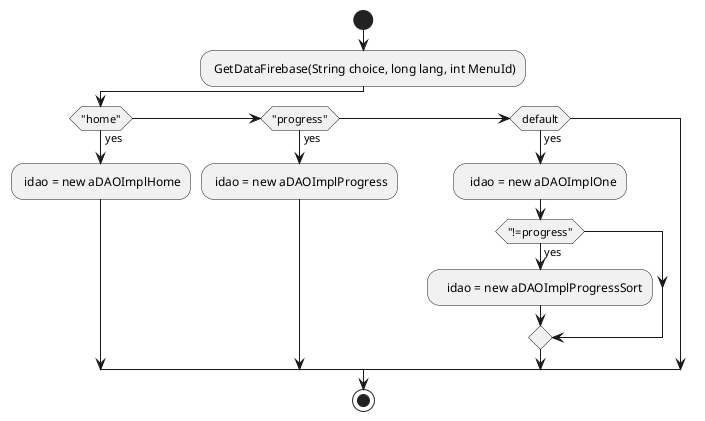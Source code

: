 @startuml
start
- GetDataFirebase(String choice, long lang, int MenuId)
if ("home") then (yes)
  : idao = new aDAOImplHome;
elseif ("progress") then (yes)
  : idao = new aDAOImplProgress;

elseif (default) then (yes)
  :  idao = new aDAOImplOne;
  if ("!=progress") then (yes)
  :   idao = new aDAOImplProgressSort;
endif
endif
stop
@enduml